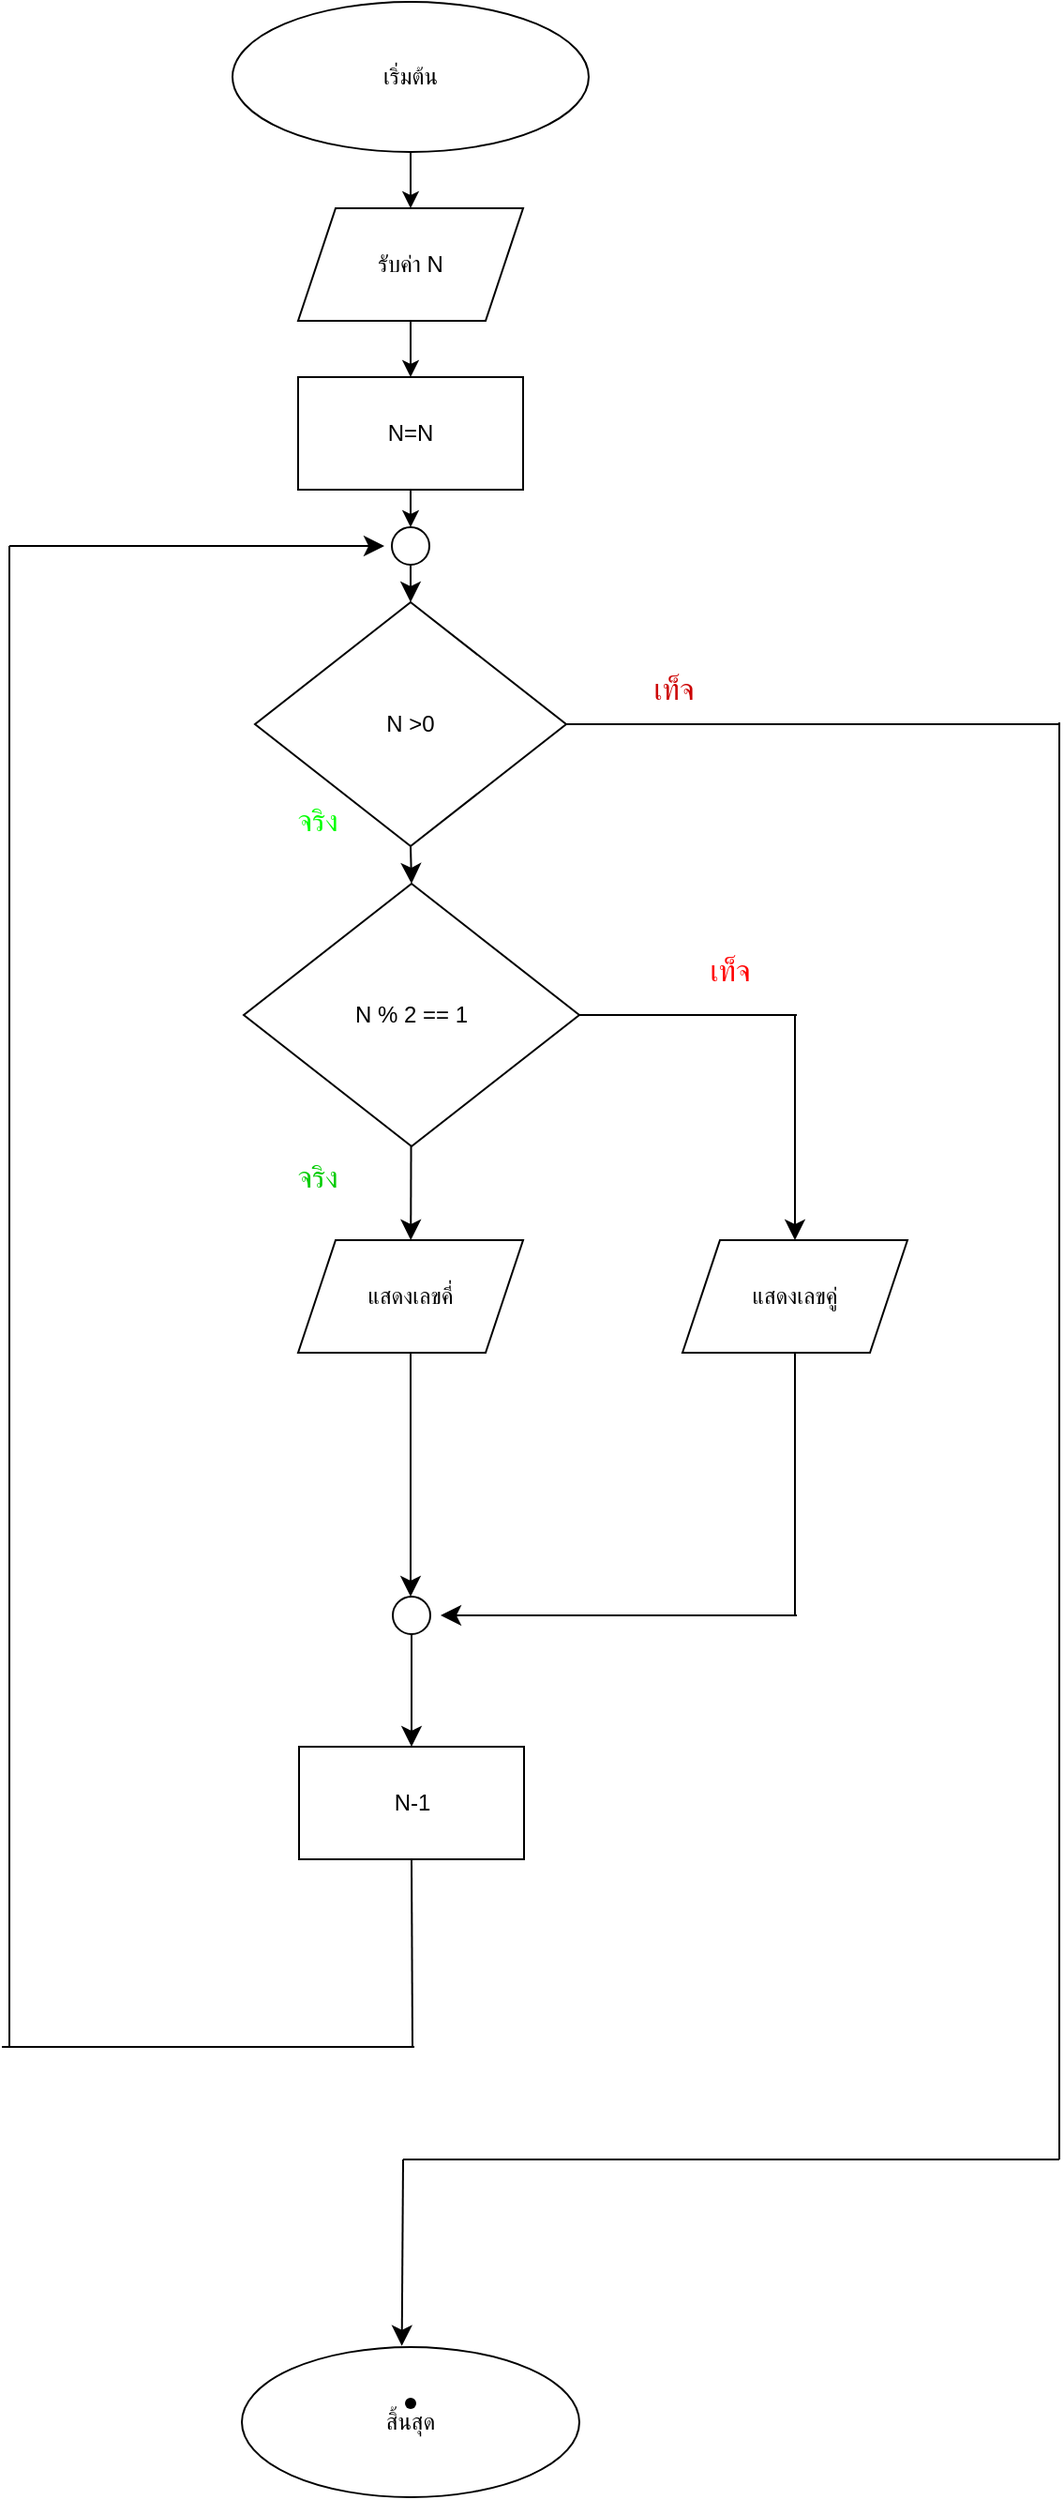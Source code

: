 <mxfile version="27.0.9">
  <diagram name="หน้า-1" id="_wWSy1RfQXR7xDOva6xf">
    <mxGraphModel dx="1246" dy="841" grid="1" gridSize="10" guides="1" tooltips="1" connect="1" arrows="1" fold="1" page="1" pageScale="1" pageWidth="827" pageHeight="1169" math="0" shadow="0">
      <root>
        <mxCell id="0" />
        <mxCell id="1" parent="0" />
        <mxCell id="W8yu4oAB9DbfMgECsL99-5" value="" style="edgeStyle=orthogonalEdgeStyle;rounded=0;orthogonalLoop=1;jettySize=auto;html=1;" parent="1" source="W8yu4oAB9DbfMgECsL99-1" target="W8yu4oAB9DbfMgECsL99-4" edge="1">
          <mxGeometry relative="1" as="geometry" />
        </mxCell>
        <mxCell id="W8yu4oAB9DbfMgECsL99-1" value="เริ่มต้น" style="ellipse;whiteSpace=wrap;html=1;" parent="1" vertex="1">
          <mxGeometry x="319" y="50" width="190" height="80" as="geometry" />
        </mxCell>
        <mxCell id="W8yu4oAB9DbfMgECsL99-4" value="รับค่า N" style="shape=parallelogram;perimeter=parallelogramPerimeter;whiteSpace=wrap;html=1;fixedSize=1;" parent="1" vertex="1">
          <mxGeometry x="354" y="160" width="120" height="60" as="geometry" />
        </mxCell>
        <mxCell id="m8g36Obhe0upxs0tZCpy-6" style="edgeStyle=none;curved=1;rounded=0;orthogonalLoop=1;jettySize=auto;html=1;exitX=0.5;exitY=1;exitDx=0;exitDy=0;entryX=0.5;entryY=0;entryDx=0;entryDy=0;fontSize=12;startSize=8;endSize=8;" edge="1" parent="1" source="W8yu4oAB9DbfMgECsL99-10" target="m8g36Obhe0upxs0tZCpy-3">
          <mxGeometry relative="1" as="geometry" />
        </mxCell>
        <mxCell id="W8yu4oAB9DbfMgECsL99-10" value="N &amp;gt;0" style="rhombus;whiteSpace=wrap;html=1;" parent="1" vertex="1">
          <mxGeometry x="331" y="370" width="166" height="130" as="geometry" />
        </mxCell>
        <mxCell id="W8yu4oAB9DbfMgECsL99-20" value="" style="edgeStyle=orthogonalEdgeStyle;rounded=0;orthogonalLoop=1;jettySize=auto;html=1;" parent="1" source="W8yu4oAB9DbfMgECsL99-8" edge="1">
          <mxGeometry relative="1" as="geometry">
            <mxPoint x="414" y="280" as="sourcePoint" />
            <mxPoint x="414" y="330" as="targetPoint" />
          </mxGeometry>
        </mxCell>
        <mxCell id="W8yu4oAB9DbfMgECsL99-49" value="สิ้นสุด" style="ellipse;whiteSpace=wrap;html=1;" parent="1" vertex="1">
          <mxGeometry x="324" y="1300" width="180" height="80" as="geometry" />
        </mxCell>
        <mxCell id="W8yu4oAB9DbfMgECsL99-50" value="" style="shape=waypoint;sketch=0;size=6;pointerEvents=1;points=[];fillColor=default;resizable=0;rotatable=0;perimeter=centerPerimeter;snapToPoint=1;" parent="1" vertex="1">
          <mxGeometry x="404" y="1320" width="20" height="20" as="geometry" />
        </mxCell>
        <mxCell id="m8g36Obhe0upxs0tZCpy-2" style="edgeStyle=none;curved=1;rounded=0;orthogonalLoop=1;jettySize=auto;html=1;exitX=0.5;exitY=1;exitDx=0;exitDy=0;fontSize=12;startSize=8;endSize=8;" edge="1" parent="1">
          <mxGeometry relative="1" as="geometry">
            <mxPoint x="414" y="790.0" as="sourcePoint" />
            <mxPoint x="414" y="790.0" as="targetPoint" />
          </mxGeometry>
        </mxCell>
        <mxCell id="m8g36Obhe0upxs0tZCpy-5" value="" style="edgeStyle=none;curved=1;rounded=0;orthogonalLoop=1;jettySize=auto;html=1;fontSize=12;startSize=8;endSize=8;" edge="1" parent="1" source="m8g36Obhe0upxs0tZCpy-3" target="m8g36Obhe0upxs0tZCpy-4">
          <mxGeometry relative="1" as="geometry" />
        </mxCell>
        <mxCell id="m8g36Obhe0upxs0tZCpy-3" value="N % 2 == 1" style="rhombus;whiteSpace=wrap;html=1;" vertex="1" parent="1">
          <mxGeometry x="325" y="520" width="179" height="140" as="geometry" />
        </mxCell>
        <mxCell id="m8g36Obhe0upxs0tZCpy-15" value="" style="edgeStyle=none;curved=1;rounded=0;orthogonalLoop=1;jettySize=auto;html=1;fontSize=12;startSize=8;endSize=8;" edge="1" parent="1" source="m8g36Obhe0upxs0tZCpy-4">
          <mxGeometry relative="1" as="geometry">
            <mxPoint x="414" y="900" as="targetPoint" />
          </mxGeometry>
        </mxCell>
        <mxCell id="m8g36Obhe0upxs0tZCpy-4" value="แสดงเลขคี่" style="shape=parallelogram;perimeter=parallelogramPerimeter;whiteSpace=wrap;html=1;fixedSize=1;" vertex="1" parent="1">
          <mxGeometry x="354" y="710" width="120" height="60" as="geometry" />
        </mxCell>
        <mxCell id="m8g36Obhe0upxs0tZCpy-7" value="" style="edgeStyle=orthogonalEdgeStyle;rounded=0;orthogonalLoop=1;jettySize=auto;html=1;" edge="1" parent="1" source="W8yu4oAB9DbfMgECsL99-4" target="W8yu4oAB9DbfMgECsL99-8">
          <mxGeometry relative="1" as="geometry">
            <mxPoint x="414" y="250" as="sourcePoint" />
            <mxPoint x="414" y="330" as="targetPoint" />
          </mxGeometry>
        </mxCell>
        <mxCell id="W8yu4oAB9DbfMgECsL99-8" value="N=N" style="whiteSpace=wrap;html=1;" parent="1" vertex="1">
          <mxGeometry x="354" y="250" width="120" height="60" as="geometry" />
        </mxCell>
        <mxCell id="m8g36Obhe0upxs0tZCpy-9" value="แสดงเลขคู่" style="shape=parallelogram;perimeter=parallelogramPerimeter;whiteSpace=wrap;html=1;fixedSize=1;" vertex="1" parent="1">
          <mxGeometry x="559" y="710" width="120" height="60" as="geometry" />
        </mxCell>
        <mxCell id="m8g36Obhe0upxs0tZCpy-12" value="" style="endArrow=none;html=1;rounded=0;fontSize=12;startSize=8;endSize=8;curved=1;entryX=1;entryY=0.5;entryDx=0;entryDy=0;" edge="1" parent="1" target="m8g36Obhe0upxs0tZCpy-3">
          <mxGeometry width="50" height="50" relative="1" as="geometry">
            <mxPoint x="620" y="590" as="sourcePoint" />
            <mxPoint x="640" y="585" as="targetPoint" />
          </mxGeometry>
        </mxCell>
        <mxCell id="m8g36Obhe0upxs0tZCpy-13" value="" style="endArrow=classic;html=1;rounded=0;fontSize=12;startSize=8;endSize=8;curved=1;entryX=0.5;entryY=0;entryDx=0;entryDy=0;" edge="1" parent="1" target="m8g36Obhe0upxs0tZCpy-9">
          <mxGeometry width="50" height="50" relative="1" as="geometry">
            <mxPoint x="619" y="590" as="sourcePoint" />
            <mxPoint x="619" y="690" as="targetPoint" />
          </mxGeometry>
        </mxCell>
        <mxCell id="m8g36Obhe0upxs0tZCpy-17" value="" style="endArrow=none;html=1;rounded=0;fontSize=12;startSize=8;endSize=8;curved=1;entryX=0.5;entryY=1;entryDx=0;entryDy=0;" edge="1" parent="1" target="m8g36Obhe0upxs0tZCpy-9">
          <mxGeometry width="50" height="50" relative="1" as="geometry">
            <mxPoint x="619" y="910" as="sourcePoint" />
            <mxPoint x="639" y="830" as="targetPoint" />
          </mxGeometry>
        </mxCell>
        <mxCell id="m8g36Obhe0upxs0tZCpy-18" value="" style="endArrow=classic;html=1;rounded=0;fontSize=12;startSize=8;endSize=8;curved=1;" edge="1" parent="1">
          <mxGeometry width="50" height="50" relative="1" as="geometry">
            <mxPoint x="620" y="910" as="sourcePoint" />
            <mxPoint x="430" y="910" as="targetPoint" />
          </mxGeometry>
        </mxCell>
        <mxCell id="m8g36Obhe0upxs0tZCpy-19" value="&lt;font style=&quot;color: rgb(255, 0, 0);&quot;&gt;เท็จ&lt;/font&gt;" style="text;html=1;align=center;verticalAlign=middle;resizable=0;points=[];autosize=1;strokeColor=none;fillColor=none;fontSize=16;" vertex="1" parent="1">
          <mxGeometry x="559" y="551" width="50" height="30" as="geometry" />
        </mxCell>
        <mxCell id="m8g36Obhe0upxs0tZCpy-20" value="&lt;font style=&quot;color: rgb(0, 204, 0);&quot;&gt;จริง&lt;/font&gt;" style="text;html=1;align=center;verticalAlign=middle;resizable=0;points=[];autosize=1;strokeColor=none;fillColor=none;fontSize=16;" vertex="1" parent="1">
          <mxGeometry x="339" y="661" width="50" height="30" as="geometry" />
        </mxCell>
        <mxCell id="m8g36Obhe0upxs0tZCpy-21" value="&lt;font style=&quot;color: rgb(0, 255, 0);&quot;&gt;จริง&lt;/font&gt;" style="text;html=1;align=center;verticalAlign=middle;resizable=0;points=[];autosize=1;strokeColor=none;fillColor=none;fontSize=16;" vertex="1" parent="1">
          <mxGeometry x="339" y="471" width="50" height="30" as="geometry" />
        </mxCell>
        <mxCell id="m8g36Obhe0upxs0tZCpy-24" value="" style="edgeStyle=none;curved=1;rounded=0;orthogonalLoop=1;jettySize=auto;html=1;fontSize=12;startSize=8;endSize=8;" edge="1" parent="1" source="m8g36Obhe0upxs0tZCpy-22" target="m8g36Obhe0upxs0tZCpy-23">
          <mxGeometry relative="1" as="geometry" />
        </mxCell>
        <mxCell id="m8g36Obhe0upxs0tZCpy-22" value="" style="ellipse;whiteSpace=wrap;html=1;aspect=fixed;" vertex="1" parent="1">
          <mxGeometry x="404.5" y="900" width="20" height="20" as="geometry" />
        </mxCell>
        <mxCell id="m8g36Obhe0upxs0tZCpy-23" value="N-1" style="whiteSpace=wrap;html=1;" vertex="1" parent="1">
          <mxGeometry x="354.5" y="980" width="120" height="60" as="geometry" />
        </mxCell>
        <mxCell id="m8g36Obhe0upxs0tZCpy-25" value="" style="endArrow=none;html=1;rounded=0;fontSize=12;startSize=8;endSize=8;curved=1;entryX=0.5;entryY=1;entryDx=0;entryDy=0;" edge="1" parent="1" target="m8g36Obhe0upxs0tZCpy-23">
          <mxGeometry width="50" height="50" relative="1" as="geometry">
            <mxPoint x="415" y="1140" as="sourcePoint" />
            <mxPoint x="414" y="1090" as="targetPoint" />
          </mxGeometry>
        </mxCell>
        <mxCell id="m8g36Obhe0upxs0tZCpy-26" value="" style="endArrow=none;html=1;rounded=0;fontSize=12;startSize=8;endSize=8;curved=1;" edge="1" parent="1">
          <mxGeometry width="50" height="50" relative="1" as="geometry">
            <mxPoint x="196" y="1140" as="sourcePoint" />
            <mxPoint x="416" y="1140" as="targetPoint" />
          </mxGeometry>
        </mxCell>
        <mxCell id="m8g36Obhe0upxs0tZCpy-27" value="" style="endArrow=none;html=1;rounded=0;fontSize=12;startSize=8;endSize=8;curved=1;" edge="1" parent="1">
          <mxGeometry width="50" height="50" relative="1" as="geometry">
            <mxPoint x="200" y="1140" as="sourcePoint" />
            <mxPoint x="200" y="340" as="targetPoint" />
          </mxGeometry>
        </mxCell>
        <mxCell id="m8g36Obhe0upxs0tZCpy-28" value="" style="endArrow=classic;html=1;rounded=0;fontSize=12;startSize=8;endSize=8;curved=1;" edge="1" parent="1">
          <mxGeometry width="50" height="50" relative="1" as="geometry">
            <mxPoint x="200" y="340" as="sourcePoint" />
            <mxPoint x="400" y="340" as="targetPoint" />
          </mxGeometry>
        </mxCell>
        <mxCell id="m8g36Obhe0upxs0tZCpy-30" style="edgeStyle=none;curved=1;rounded=0;orthogonalLoop=1;jettySize=auto;html=1;exitX=0.5;exitY=1;exitDx=0;exitDy=0;entryX=0.5;entryY=0;entryDx=0;entryDy=0;fontSize=12;startSize=8;endSize=8;" edge="1" parent="1" source="m8g36Obhe0upxs0tZCpy-29" target="W8yu4oAB9DbfMgECsL99-10">
          <mxGeometry relative="1" as="geometry" />
        </mxCell>
        <mxCell id="m8g36Obhe0upxs0tZCpy-29" value="" style="ellipse;whiteSpace=wrap;html=1;aspect=fixed;" vertex="1" parent="1">
          <mxGeometry x="404" y="330" width="20" height="20" as="geometry" />
        </mxCell>
        <mxCell id="m8g36Obhe0upxs0tZCpy-31" value="" style="endArrow=none;html=1;rounded=0;fontSize=12;startSize=8;endSize=8;curved=1;exitX=1;exitY=0.5;exitDx=0;exitDy=0;" edge="1" parent="1" source="W8yu4oAB9DbfMgECsL99-10">
          <mxGeometry width="50" height="50" relative="1" as="geometry">
            <mxPoint x="550" y="450" as="sourcePoint" />
            <mxPoint x="760" y="435" as="targetPoint" />
          </mxGeometry>
        </mxCell>
        <mxCell id="m8g36Obhe0upxs0tZCpy-33" value="" style="endArrow=none;html=1;rounded=0;fontSize=12;startSize=8;endSize=8;curved=1;" edge="1" parent="1">
          <mxGeometry width="50" height="50" relative="1" as="geometry">
            <mxPoint x="760" y="1200" as="sourcePoint" />
            <mxPoint x="760" y="434" as="targetPoint" />
          </mxGeometry>
        </mxCell>
        <mxCell id="m8g36Obhe0upxs0tZCpy-34" value="" style="endArrow=none;html=1;rounded=0;fontSize=12;startSize=8;endSize=8;curved=1;" edge="1" parent="1">
          <mxGeometry width="50" height="50" relative="1" as="geometry">
            <mxPoint x="410" y="1200" as="sourcePoint" />
            <mxPoint x="760" y="1200" as="targetPoint" />
          </mxGeometry>
        </mxCell>
        <mxCell id="m8g36Obhe0upxs0tZCpy-35" value="" style="endArrow=classic;html=1;rounded=0;fontSize=12;startSize=8;endSize=8;curved=1;entryX=0.474;entryY=-0.008;entryDx=0;entryDy=0;entryPerimeter=0;" edge="1" parent="1" target="W8yu4oAB9DbfMgECsL99-49">
          <mxGeometry width="50" height="50" relative="1" as="geometry">
            <mxPoint x="410" y="1200" as="sourcePoint" />
            <mxPoint x="550" y="1200" as="targetPoint" />
          </mxGeometry>
        </mxCell>
        <mxCell id="m8g36Obhe0upxs0tZCpy-36" value="&lt;font style=&quot;color: rgb(204, 0, 0);&quot;&gt;เท็จ&lt;/font&gt;" style="text;html=1;align=center;verticalAlign=middle;resizable=0;points=[];autosize=1;strokeColor=none;fillColor=none;fontSize=16;" vertex="1" parent="1">
          <mxGeometry x="529" y="401" width="50" height="30" as="geometry" />
        </mxCell>
      </root>
    </mxGraphModel>
  </diagram>
</mxfile>
